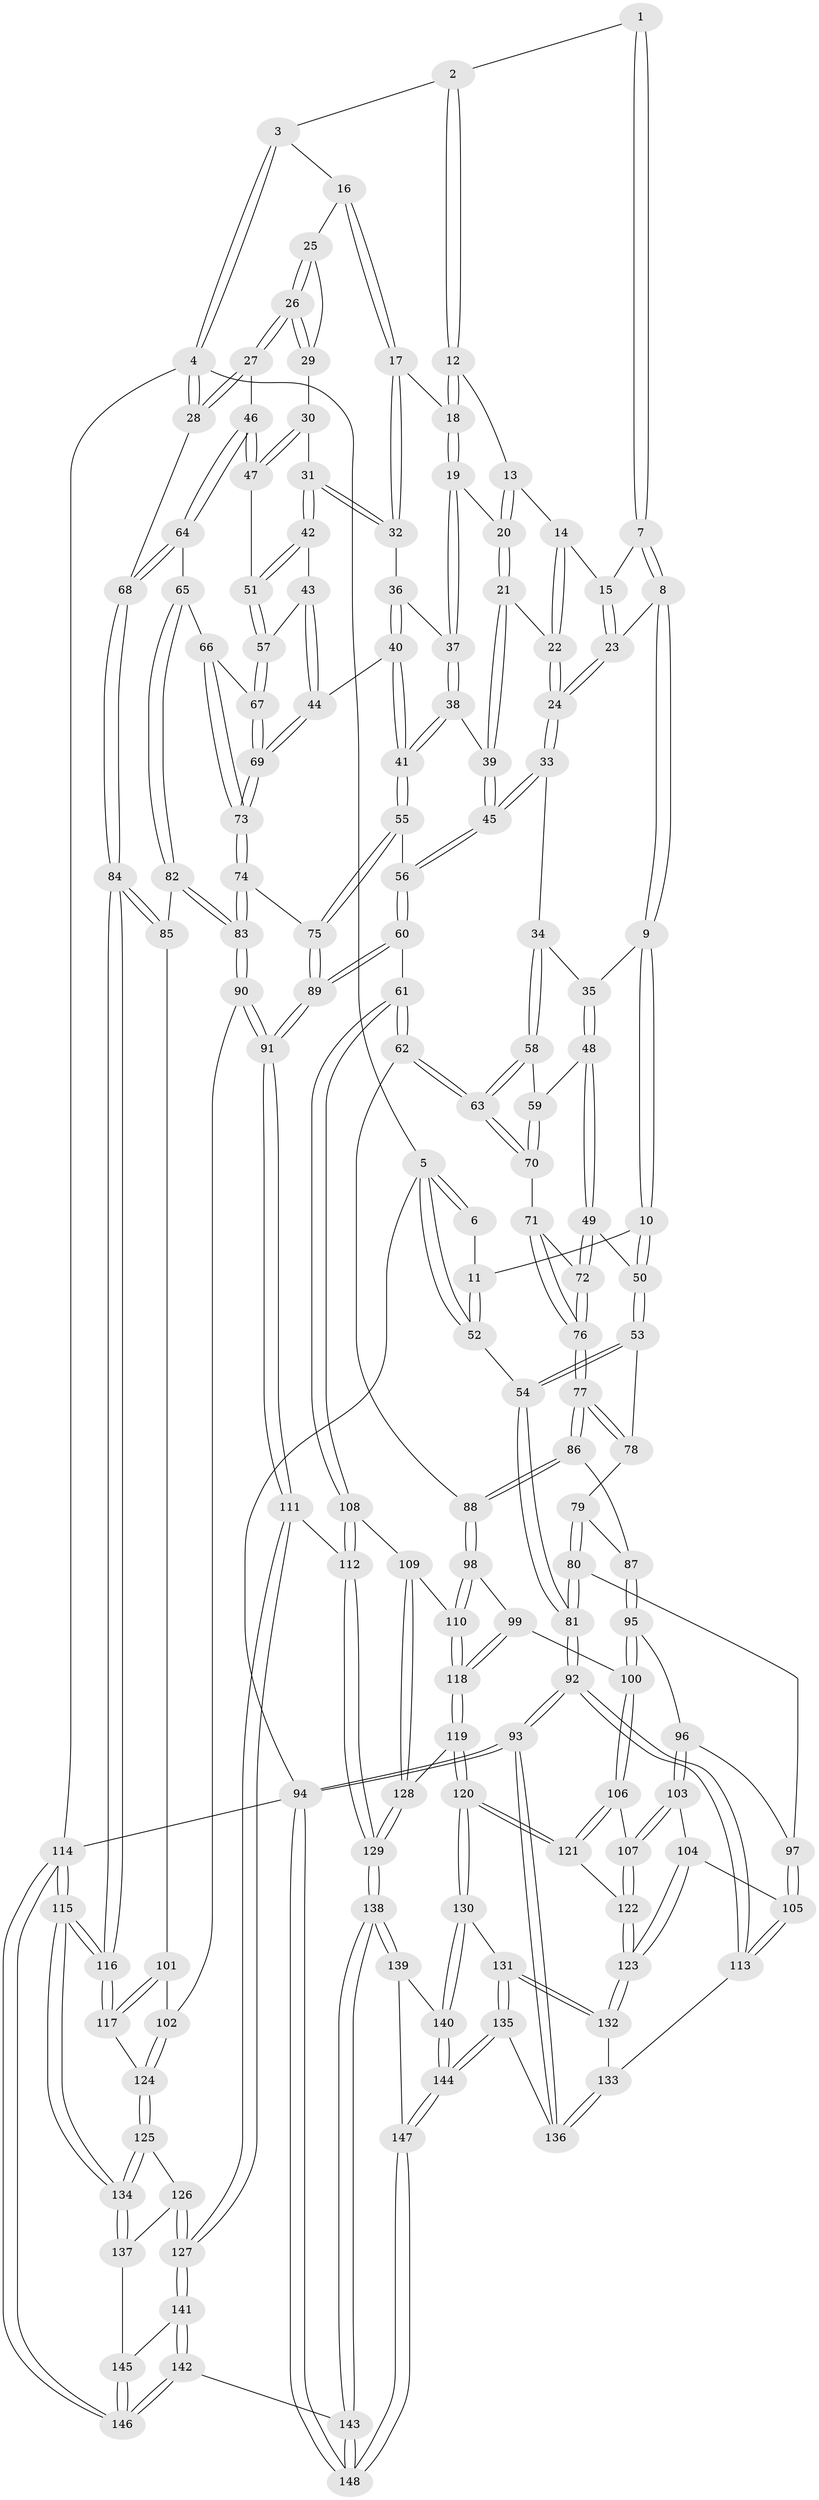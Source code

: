 // coarse degree distribution, {3: 0.1, 4: 0.5666666666666667, 5: 0.26666666666666666, 7: 0.011111111111111112, 2: 0.011111111111111112, 6: 0.044444444444444446}
// Generated by graph-tools (version 1.1) at 2025/52/02/27/25 19:52:37]
// undirected, 148 vertices, 367 edges
graph export_dot {
graph [start="1"]
  node [color=gray90,style=filled];
  1 [pos="+0.2218464026780421+0"];
  2 [pos="+0.601897583153187+0"];
  3 [pos="+0.7594212822322534+0"];
  4 [pos="+1+0"];
  5 [pos="+0+0"];
  6 [pos="+0.1935690983608754+0"];
  7 [pos="+0.2671745087723383+0"];
  8 [pos="+0.25216146355459335+0.1226516501640205"];
  9 [pos="+0.19958411280841748+0.19128022410460446"];
  10 [pos="+0.14630299043321227+0.19658465266752115"];
  11 [pos="+0.12289429836361622+0.1856507870487553"];
  12 [pos="+0.5717598597383101+0"];
  13 [pos="+0.45274074263803893+0.062481648940687196"];
  14 [pos="+0.3828487470822286+0.06609281140716534"];
  15 [pos="+0.3754657437631984+0.06431428490691805"];
  16 [pos="+0.7931327146911603+0.005792040601003821"];
  17 [pos="+0.7125375231088328+0.13333436709526905"];
  18 [pos="+0.5851105401810555+0.0933507614973333"];
  19 [pos="+0.5575157213957164+0.15168973710479136"];
  20 [pos="+0.48423099785630447+0.17103490766673748"];
  21 [pos="+0.46085771499267936+0.19646998177846497"];
  22 [pos="+0.4342325559301916+0.20233170387586075"];
  23 [pos="+0.3392276610054698+0.12447459485967566"];
  24 [pos="+0.3899297174309838+0.22160027583693"];
  25 [pos="+0.8063471615188254+0.023525171156845198"];
  26 [pos="+1+0.15895408881301576"];
  27 [pos="+1+0.15997492519959783"];
  28 [pos="+1+0.1434505794066613"];
  29 [pos="+0.8681921771692543+0.18977539660726273"];
  30 [pos="+0.8524063153970581+0.21234939177433945"];
  31 [pos="+0.7672673765526525+0.23354751491512002"];
  32 [pos="+0.7092088197473527+0.20012956976839702"];
  33 [pos="+0.3586697898252156+0.25813844920798823"];
  34 [pos="+0.3477460273621142+0.26217485829271164"];
  35 [pos="+0.23087931524273825+0.2122592968619693"];
  36 [pos="+0.6870567034239932+0.21172148919494913"];
  37 [pos="+0.6113612804970245+0.21190523642787532"];
  38 [pos="+0.5751609598925055+0.2880569471736838"];
  39 [pos="+0.5195795015846704+0.2866978321234397"];
  40 [pos="+0.6610771745204602+0.3490093612402779"];
  41 [pos="+0.6233595677096674+0.35352997991210605"];
  42 [pos="+0.7668165394761727+0.24393713968647143"];
  43 [pos="+0.7454928972334879+0.31521304958881935"];
  44 [pos="+0.6715882789370367+0.3530925226718339"];
  45 [pos="+0.46590342295440296+0.3699686678953947"];
  46 [pos="+0.8917683766918169+0.32234924159443373"];
  47 [pos="+0.8894057420409471+0.32081797124516304"];
  48 [pos="+0.239308336960596+0.3626994282418543"];
  49 [pos="+0.20750291877607183+0.3729634325379698"];
  50 [pos="+0.1519862587250508+0.32375323624093744"];
  51 [pos="+0.8283953215085427+0.33873246282150216"];
  52 [pos="+0+0.18099844543439472"];
  53 [pos="+0.07681208211223102+0.37932928972376023"];
  54 [pos="+0+0.2740341733348448"];
  55 [pos="+0.598588893333812+0.38701019848482787"];
  56 [pos="+0.4729512741804688+0.4464452062616176"];
  57 [pos="+0.7981823076743186+0.3627341931212166"];
  58 [pos="+0.34344816504450665+0.27263934389356287"];
  59 [pos="+0.2668890864917915+0.3623444742648832"];
  60 [pos="+0.4450509575472107+0.5064737777265621"];
  61 [pos="+0.4304514993179428+0.5109191542874687"];
  62 [pos="+0.40966011051878004+0.5096183947260009"];
  63 [pos="+0.3693036327347521+0.46610917915891853"];
  64 [pos="+0.9360241950617811+0.3990786240480149"];
  65 [pos="+0.8981630883102033+0.431350961718604"];
  66 [pos="+0.8891961737543544+0.4312003993049698"];
  67 [pos="+0.7973710799430564+0.3663307034096307"];
  68 [pos="+1+0.4376487201906815"];
  69 [pos="+0.746723831791951+0.45460394182272723"];
  70 [pos="+0.3262982513204144+0.4399214436031215"];
  71 [pos="+0.28468616578150885+0.4442222871597025"];
  72 [pos="+0.2025962130027354+0.3922162154417737"];
  73 [pos="+0.7476011849434011+0.4620273822629977"];
  74 [pos="+0.743535078774561+0.4768181006191872"];
  75 [pos="+0.6581730645188317+0.5041986395014989"];
  76 [pos="+0.17736503479191942+0.46790292119040977"];
  77 [pos="+0.17672724307726811+0.4688231763145572"];
  78 [pos="+0.092896350830184+0.4154452800332452"];
  79 [pos="+0.05439186523815639+0.4729906134568941"];
  80 [pos="+0+0.5339917223513692"];
  81 [pos="+0+0.5192264008283294"];
  82 [pos="+0.8886069444487585+0.5057842641533252"];
  83 [pos="+0.8008645368702969+0.5683810687898997"];
  84 [pos="+1+0.5714829870829264"];
  85 [pos="+0.9790038257677934+0.559049537046016"];
  86 [pos="+0.17622709110954426+0.4989162992133294"];
  87 [pos="+0.1596087734030804+0.5187120312592887"];
  88 [pos="+0.323365705954097+0.559327226720951"];
  89 [pos="+0.5752231713423734+0.5820002947355758"];
  90 [pos="+0.8029177074497772+0.603555247874541"];
  91 [pos="+0.6315350364461304+0.7148985058710497"];
  92 [pos="+0+0.8638900225534223"];
  93 [pos="+0+1"];
  94 [pos="+0+1"];
  95 [pos="+0.1510045364586873+0.5349806895559549"];
  96 [pos="+0.09104236996968283+0.5834295279952332"];
  97 [pos="+0.053443636287702025+0.5764713919228678"];
  98 [pos="+0.3001624739079923+0.6020512347436154"];
  99 [pos="+0.29179095232145325+0.6120887745516613"];
  100 [pos="+0.22098686497763617+0.6338564430830278"];
  101 [pos="+0.8593073581524607+0.6154251307247217"];
  102 [pos="+0.8314721799968325+0.6231449162586186"];
  103 [pos="+0.10621154257535162+0.625422730250186"];
  104 [pos="+0.07667144693338639+0.6809925855669381"];
  105 [pos="+0.020797012528683767+0.7169723801112851"];
  106 [pos="+0.20880477614827453+0.6483169980666023"];
  107 [pos="+0.16518798570170737+0.6680577522602261"];
  108 [pos="+0.4214357508220953+0.6674608158747952"];
  109 [pos="+0.38866625323918724+0.6863981170231388"];
  110 [pos="+0.3695069458191493+0.687316295548141"];
  111 [pos="+0.63096596217873+0.7186685168626392"];
  112 [pos="+0.512135719986883+0.7841009764026017"];
  113 [pos="+0+0.7824677011431459"];
  114 [pos="+1+1"];
  115 [pos="+1+0.99318497901138"];
  116 [pos="+1+0.5863248876724309"];
  117 [pos="+0.9986790692662346+0.6522513327341103"];
  118 [pos="+0.29891846716689224+0.7379985954725854"];
  119 [pos="+0.2856860852511662+0.7820610785997034"];
  120 [pos="+0.2837940995542284+0.7838655718576341"];
  121 [pos="+0.23720736771693884+0.7083201019184657"];
  122 [pos="+0.15969959675684942+0.7025881492954075"];
  123 [pos="+0.1506049148970664+0.7426457311035451"];
  124 [pos="+0.8792282316093396+0.7178215898756333"];
  125 [pos="+0.8768769094451898+0.7668755896923142"];
  126 [pos="+0.8360248823655816+0.792816385675246"];
  127 [pos="+0.7146352299366204+0.8176616628278697"];
  128 [pos="+0.3825295164116614+0.7688419025145863"];
  129 [pos="+0.5046491036879255+0.7932748506156128"];
  130 [pos="+0.28249500755000806+0.7858995251292437"];
  131 [pos="+0.21006000585766088+0.8108210904029982"];
  132 [pos="+0.15280089680660489+0.7845495848777548"];
  133 [pos="+0.13438871996376273+0.789384524200383"];
  134 [pos="+1+0.9310611131154372"];
  135 [pos="+0.1960411707328791+0.9293055141629348"];
  136 [pos="+0.09038829577355222+0.9202742479431734"];
  137 [pos="+0.8696105292167173+0.9037819053711132"];
  138 [pos="+0.46172458119735743+0.9539201872837136"];
  139 [pos="+0.415402866164026+0.9313635100546096"];
  140 [pos="+0.34123471757176604+0.8790429800564925"];
  141 [pos="+0.7132726794318763+0.8647477873169427"];
  142 [pos="+0.5451406606866385+1"];
  143 [pos="+0.5313757254189517+1"];
  144 [pos="+0.21361354673772462+0.9618662224608018"];
  145 [pos="+0.8224797184590733+0.9480835556044168"];
  146 [pos="+0.9183198114023694+1"];
  147 [pos="+0.21621755246349367+0.9756472837818286"];
  148 [pos="+0.21214737990851298+1"];
  1 -- 2;
  1 -- 7;
  1 -- 7;
  2 -- 3;
  2 -- 12;
  2 -- 12;
  3 -- 4;
  3 -- 4;
  3 -- 16;
  4 -- 5;
  4 -- 28;
  4 -- 28;
  4 -- 114;
  5 -- 6;
  5 -- 6;
  5 -- 52;
  5 -- 52;
  5 -- 94;
  6 -- 11;
  7 -- 8;
  7 -- 8;
  7 -- 15;
  8 -- 9;
  8 -- 9;
  8 -- 23;
  9 -- 10;
  9 -- 10;
  9 -- 35;
  10 -- 11;
  10 -- 50;
  10 -- 50;
  11 -- 52;
  11 -- 52;
  12 -- 13;
  12 -- 18;
  12 -- 18;
  13 -- 14;
  13 -- 20;
  13 -- 20;
  14 -- 15;
  14 -- 22;
  14 -- 22;
  15 -- 23;
  15 -- 23;
  16 -- 17;
  16 -- 17;
  16 -- 25;
  17 -- 18;
  17 -- 32;
  17 -- 32;
  18 -- 19;
  18 -- 19;
  19 -- 20;
  19 -- 37;
  19 -- 37;
  20 -- 21;
  20 -- 21;
  21 -- 22;
  21 -- 39;
  21 -- 39;
  22 -- 24;
  22 -- 24;
  23 -- 24;
  23 -- 24;
  24 -- 33;
  24 -- 33;
  25 -- 26;
  25 -- 26;
  25 -- 29;
  26 -- 27;
  26 -- 27;
  26 -- 29;
  26 -- 29;
  27 -- 28;
  27 -- 28;
  27 -- 46;
  28 -- 68;
  29 -- 30;
  30 -- 31;
  30 -- 47;
  30 -- 47;
  31 -- 32;
  31 -- 32;
  31 -- 42;
  31 -- 42;
  32 -- 36;
  33 -- 34;
  33 -- 45;
  33 -- 45;
  34 -- 35;
  34 -- 58;
  34 -- 58;
  35 -- 48;
  35 -- 48;
  36 -- 37;
  36 -- 40;
  36 -- 40;
  37 -- 38;
  37 -- 38;
  38 -- 39;
  38 -- 41;
  38 -- 41;
  39 -- 45;
  39 -- 45;
  40 -- 41;
  40 -- 41;
  40 -- 44;
  41 -- 55;
  41 -- 55;
  42 -- 43;
  42 -- 51;
  42 -- 51;
  43 -- 44;
  43 -- 44;
  43 -- 57;
  44 -- 69;
  44 -- 69;
  45 -- 56;
  45 -- 56;
  46 -- 47;
  46 -- 47;
  46 -- 64;
  46 -- 64;
  47 -- 51;
  48 -- 49;
  48 -- 49;
  48 -- 59;
  49 -- 50;
  49 -- 72;
  49 -- 72;
  50 -- 53;
  50 -- 53;
  51 -- 57;
  51 -- 57;
  52 -- 54;
  53 -- 54;
  53 -- 54;
  53 -- 78;
  54 -- 81;
  54 -- 81;
  55 -- 56;
  55 -- 75;
  55 -- 75;
  56 -- 60;
  56 -- 60;
  57 -- 67;
  57 -- 67;
  58 -- 59;
  58 -- 63;
  58 -- 63;
  59 -- 70;
  59 -- 70;
  60 -- 61;
  60 -- 89;
  60 -- 89;
  61 -- 62;
  61 -- 62;
  61 -- 108;
  61 -- 108;
  62 -- 63;
  62 -- 63;
  62 -- 88;
  63 -- 70;
  63 -- 70;
  64 -- 65;
  64 -- 68;
  64 -- 68;
  65 -- 66;
  65 -- 82;
  65 -- 82;
  66 -- 67;
  66 -- 73;
  66 -- 73;
  67 -- 69;
  67 -- 69;
  68 -- 84;
  68 -- 84;
  69 -- 73;
  69 -- 73;
  70 -- 71;
  71 -- 72;
  71 -- 76;
  71 -- 76;
  72 -- 76;
  72 -- 76;
  73 -- 74;
  73 -- 74;
  74 -- 75;
  74 -- 83;
  74 -- 83;
  75 -- 89;
  75 -- 89;
  76 -- 77;
  76 -- 77;
  77 -- 78;
  77 -- 78;
  77 -- 86;
  77 -- 86;
  78 -- 79;
  79 -- 80;
  79 -- 80;
  79 -- 87;
  80 -- 81;
  80 -- 81;
  80 -- 97;
  81 -- 92;
  81 -- 92;
  82 -- 83;
  82 -- 83;
  82 -- 85;
  83 -- 90;
  83 -- 90;
  84 -- 85;
  84 -- 85;
  84 -- 116;
  84 -- 116;
  85 -- 101;
  86 -- 87;
  86 -- 88;
  86 -- 88;
  87 -- 95;
  87 -- 95;
  88 -- 98;
  88 -- 98;
  89 -- 91;
  89 -- 91;
  90 -- 91;
  90 -- 91;
  90 -- 102;
  91 -- 111;
  91 -- 111;
  92 -- 93;
  92 -- 93;
  92 -- 113;
  92 -- 113;
  93 -- 94;
  93 -- 94;
  93 -- 136;
  93 -- 136;
  94 -- 148;
  94 -- 148;
  94 -- 114;
  95 -- 96;
  95 -- 100;
  95 -- 100;
  96 -- 97;
  96 -- 103;
  96 -- 103;
  97 -- 105;
  97 -- 105;
  98 -- 99;
  98 -- 110;
  98 -- 110;
  99 -- 100;
  99 -- 118;
  99 -- 118;
  100 -- 106;
  100 -- 106;
  101 -- 102;
  101 -- 117;
  101 -- 117;
  102 -- 124;
  102 -- 124;
  103 -- 104;
  103 -- 107;
  103 -- 107;
  104 -- 105;
  104 -- 123;
  104 -- 123;
  105 -- 113;
  105 -- 113;
  106 -- 107;
  106 -- 121;
  106 -- 121;
  107 -- 122;
  107 -- 122;
  108 -- 109;
  108 -- 112;
  108 -- 112;
  109 -- 110;
  109 -- 128;
  109 -- 128;
  110 -- 118;
  110 -- 118;
  111 -- 112;
  111 -- 127;
  111 -- 127;
  112 -- 129;
  112 -- 129;
  113 -- 133;
  114 -- 115;
  114 -- 115;
  114 -- 146;
  114 -- 146;
  115 -- 116;
  115 -- 116;
  115 -- 134;
  115 -- 134;
  116 -- 117;
  116 -- 117;
  117 -- 124;
  118 -- 119;
  118 -- 119;
  119 -- 120;
  119 -- 120;
  119 -- 128;
  120 -- 121;
  120 -- 121;
  120 -- 130;
  120 -- 130;
  121 -- 122;
  122 -- 123;
  122 -- 123;
  123 -- 132;
  123 -- 132;
  124 -- 125;
  124 -- 125;
  125 -- 126;
  125 -- 134;
  125 -- 134;
  126 -- 127;
  126 -- 127;
  126 -- 137;
  127 -- 141;
  127 -- 141;
  128 -- 129;
  128 -- 129;
  129 -- 138;
  129 -- 138;
  130 -- 131;
  130 -- 140;
  130 -- 140;
  131 -- 132;
  131 -- 132;
  131 -- 135;
  131 -- 135;
  132 -- 133;
  133 -- 136;
  133 -- 136;
  134 -- 137;
  134 -- 137;
  135 -- 136;
  135 -- 144;
  135 -- 144;
  137 -- 145;
  138 -- 139;
  138 -- 139;
  138 -- 143;
  138 -- 143;
  139 -- 140;
  139 -- 147;
  140 -- 144;
  140 -- 144;
  141 -- 142;
  141 -- 142;
  141 -- 145;
  142 -- 143;
  142 -- 146;
  142 -- 146;
  143 -- 148;
  143 -- 148;
  144 -- 147;
  144 -- 147;
  145 -- 146;
  145 -- 146;
  147 -- 148;
  147 -- 148;
}
